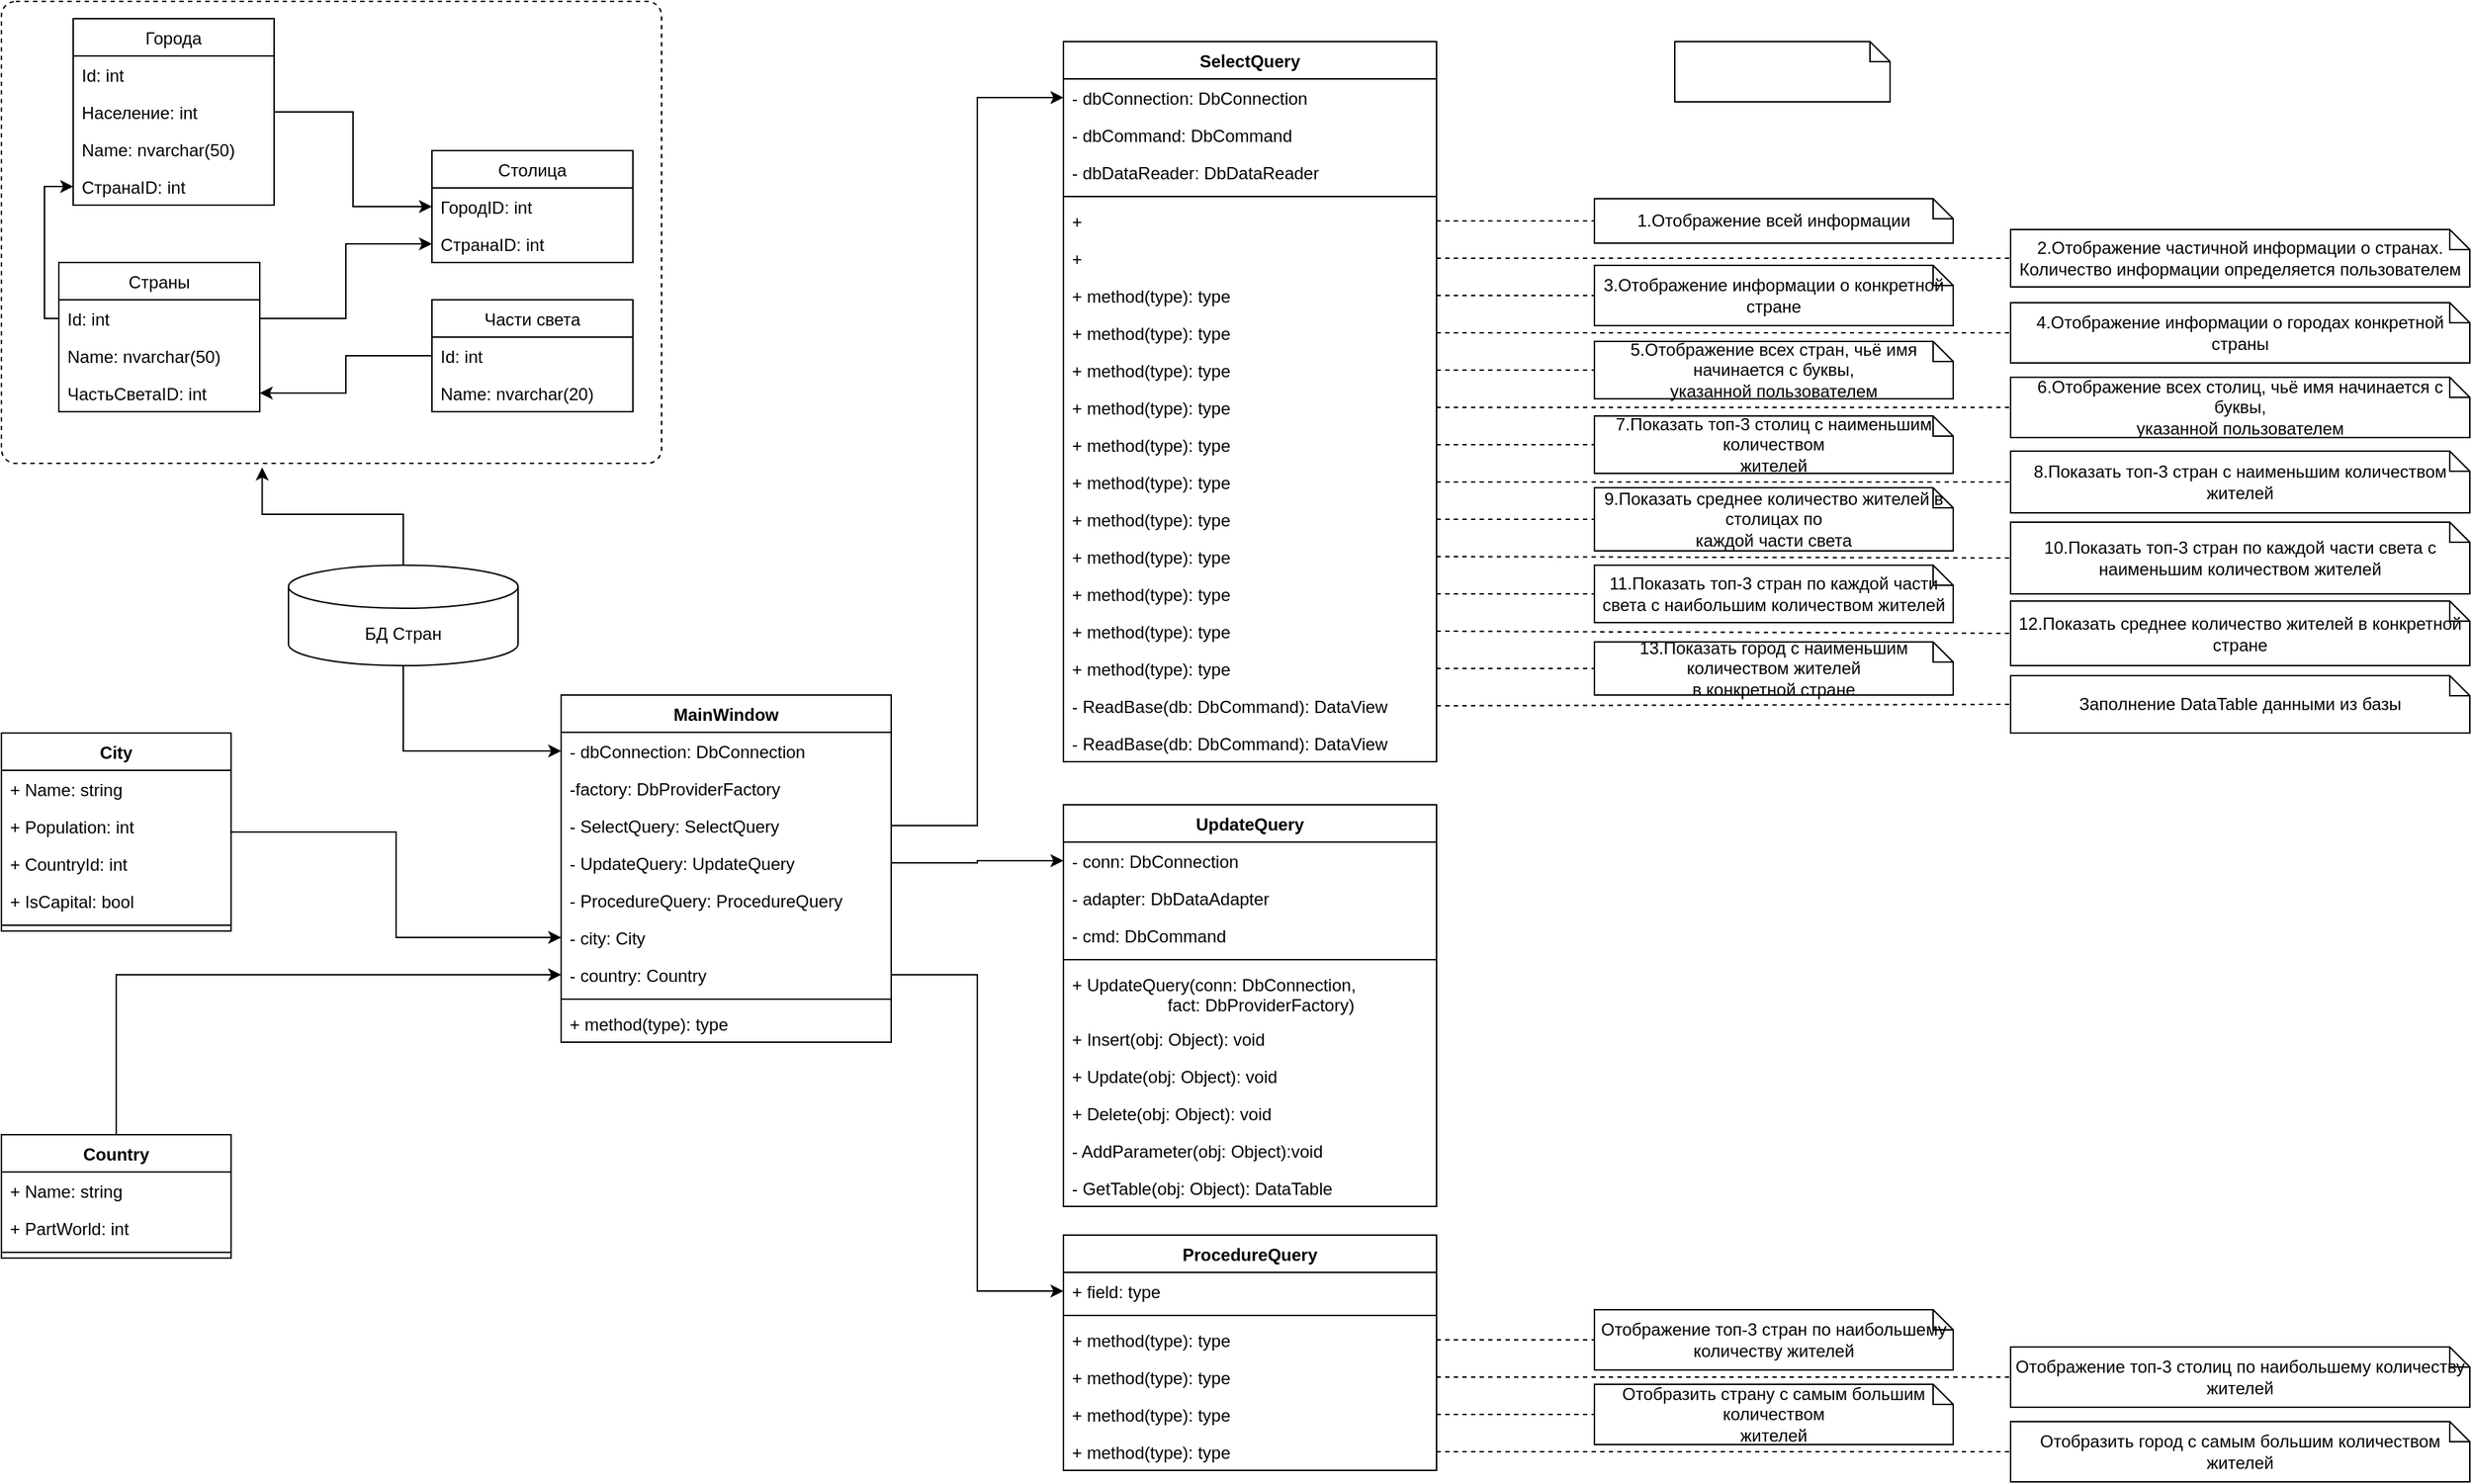 <mxfile version="20.7.4" type="device"><diagram id="NioCCdTqSuk1wATY7bQd" name="Страница 1"><mxGraphModel dx="1750" dy="1048" grid="1" gridSize="10" guides="1" tooltips="1" connect="1" arrows="1" fold="1" page="1" pageScale="1" pageWidth="827" pageHeight="1169" math="0" shadow="0"><root><mxCell id="0"/><mxCell id="1" parent="0"/><mxCell id="wqDIBYHLV2M-UjEpcfxy-30" value="" style="html=1;align=center;verticalAlign=top;rounded=1;absoluteArcSize=1;arcSize=20;dashed=1;" parent="1" vertex="1"><mxGeometry width="460" height="322" as="geometry"/></mxCell><mxCell id="wqDIBYHLV2M-UjEpcfxy-1" value="Страны" style="swimlane;fontStyle=0;childLayout=stackLayout;horizontal=1;startSize=26;fillColor=none;horizontalStack=0;resizeParent=1;resizeParentMax=0;resizeLast=0;collapsible=1;marginBottom=0;" parent="1" vertex="1"><mxGeometry x="40" y="182" width="140" height="104" as="geometry"/></mxCell><mxCell id="wqDIBYHLV2M-UjEpcfxy-2" value="Id: int" style="text;strokeColor=none;fillColor=none;align=left;verticalAlign=top;spacingLeft=4;spacingRight=4;overflow=hidden;rotatable=0;points=[[0,0.5],[1,0.5]];portConstraint=eastwest;" parent="wqDIBYHLV2M-UjEpcfxy-1" vertex="1"><mxGeometry y="26" width="140" height="26" as="geometry"/></mxCell><mxCell id="wqDIBYHLV2M-UjEpcfxy-25" value="Name: nvarchar(50)" style="text;strokeColor=none;fillColor=none;align=left;verticalAlign=top;spacingLeft=4;spacingRight=4;overflow=hidden;rotatable=0;points=[[0,0.5],[1,0.5]];portConstraint=eastwest;" parent="wqDIBYHLV2M-UjEpcfxy-1" vertex="1"><mxGeometry y="52" width="140" height="26" as="geometry"/></mxCell><mxCell id="wqDIBYHLV2M-UjEpcfxy-3" value="ЧастьСветаID: int" style="text;strokeColor=none;fillColor=none;align=left;verticalAlign=top;spacingLeft=4;spacingRight=4;overflow=hidden;rotatable=0;points=[[0,0.5],[1,0.5]];portConstraint=eastwest;" parent="wqDIBYHLV2M-UjEpcfxy-1" vertex="1"><mxGeometry y="78" width="140" height="26" as="geometry"/></mxCell><mxCell id="wqDIBYHLV2M-UjEpcfxy-31" style="edgeStyle=orthogonalEdgeStyle;rounded=0;orthogonalLoop=1;jettySize=auto;html=1;entryX=0.395;entryY=1.009;entryDx=0;entryDy=0;entryPerimeter=0;" parent="1" source="wqDIBYHLV2M-UjEpcfxy-5" target="wqDIBYHLV2M-UjEpcfxy-30" edge="1"><mxGeometry relative="1" as="geometry"/></mxCell><mxCell id="dxYIBWF9wVavrlAVE9lo-10" style="edgeStyle=orthogonalEdgeStyle;rounded=0;orthogonalLoop=1;jettySize=auto;html=1;entryX=0;entryY=0.5;entryDx=0;entryDy=0;" edge="1" parent="1" source="wqDIBYHLV2M-UjEpcfxy-5" target="dxYIBWF9wVavrlAVE9lo-6"><mxGeometry relative="1" as="geometry"/></mxCell><mxCell id="wqDIBYHLV2M-UjEpcfxy-5" value="БД Стран" style="shape=cylinder3;whiteSpace=wrap;html=1;boundedLbl=1;backgroundOutline=1;size=15;" parent="1" vertex="1"><mxGeometry x="200" y="393" width="160" height="70" as="geometry"/></mxCell><mxCell id="wqDIBYHLV2M-UjEpcfxy-9" value="Города" style="swimlane;fontStyle=0;childLayout=stackLayout;horizontal=1;startSize=26;fillColor=none;horizontalStack=0;resizeParent=1;resizeParentMax=0;resizeLast=0;collapsible=1;marginBottom=0;" parent="1" vertex="1"><mxGeometry x="50" y="12" width="140" height="130" as="geometry"/></mxCell><mxCell id="wqDIBYHLV2M-UjEpcfxy-108" value="Id: int" style="text;strokeColor=none;fillColor=none;align=left;verticalAlign=top;spacingLeft=4;spacingRight=4;overflow=hidden;rotatable=0;points=[[0,0.5],[1,0.5]];portConstraint=eastwest;" parent="wqDIBYHLV2M-UjEpcfxy-9" vertex="1"><mxGeometry y="26" width="140" height="26" as="geometry"/></mxCell><mxCell id="wqDIBYHLV2M-UjEpcfxy-10" value="Население: int" style="text;strokeColor=none;fillColor=none;align=left;verticalAlign=top;spacingLeft=4;spacingRight=4;overflow=hidden;rotatable=0;points=[[0,0.5],[1,0.5]];portConstraint=eastwest;" parent="wqDIBYHLV2M-UjEpcfxy-9" vertex="1"><mxGeometry y="52" width="140" height="26" as="geometry"/></mxCell><mxCell id="wqDIBYHLV2M-UjEpcfxy-11" value="Name: nvarchar(50)" style="text;strokeColor=none;fillColor=none;align=left;verticalAlign=top;spacingLeft=4;spacingRight=4;overflow=hidden;rotatable=0;points=[[0,0.5],[1,0.5]];portConstraint=eastwest;" parent="wqDIBYHLV2M-UjEpcfxy-9" vertex="1"><mxGeometry y="78" width="140" height="26" as="geometry"/></mxCell><mxCell id="wqDIBYHLV2M-UjEpcfxy-23" value="СтранаID: int" style="text;strokeColor=none;fillColor=none;align=left;verticalAlign=top;spacingLeft=4;spacingRight=4;overflow=hidden;rotatable=0;points=[[0,0.5],[1,0.5]];portConstraint=eastwest;" parent="wqDIBYHLV2M-UjEpcfxy-9" vertex="1"><mxGeometry y="104" width="140" height="26" as="geometry"/></mxCell><mxCell id="wqDIBYHLV2M-UjEpcfxy-13" value="Части света" style="swimlane;fontStyle=0;childLayout=stackLayout;horizontal=1;startSize=26;fillColor=none;horizontalStack=0;resizeParent=1;resizeParentMax=0;resizeLast=0;collapsible=1;marginBottom=0;" parent="1" vertex="1"><mxGeometry x="300" y="208" width="140" height="78" as="geometry"/></mxCell><mxCell id="wqDIBYHLV2M-UjEpcfxy-14" value="Id: int" style="text;strokeColor=none;fillColor=none;align=left;verticalAlign=top;spacingLeft=4;spacingRight=4;overflow=hidden;rotatable=0;points=[[0,0.5],[1,0.5]];portConstraint=eastwest;" parent="wqDIBYHLV2M-UjEpcfxy-13" vertex="1"><mxGeometry y="26" width="140" height="26" as="geometry"/></mxCell><mxCell id="wqDIBYHLV2M-UjEpcfxy-15" value="Name: nvarchar(20)" style="text;strokeColor=none;fillColor=none;align=left;verticalAlign=top;spacingLeft=4;spacingRight=4;overflow=hidden;rotatable=0;points=[[0,0.5],[1,0.5]];portConstraint=eastwest;" parent="wqDIBYHLV2M-UjEpcfxy-13" vertex="1"><mxGeometry y="52" width="140" height="26" as="geometry"/></mxCell><mxCell id="wqDIBYHLV2M-UjEpcfxy-17" value="Столица" style="swimlane;fontStyle=0;childLayout=stackLayout;horizontal=1;startSize=26;fillColor=none;horizontalStack=0;resizeParent=1;resizeParentMax=0;resizeLast=0;collapsible=1;marginBottom=0;" parent="1" vertex="1"><mxGeometry x="300" y="104" width="140" height="78" as="geometry"/></mxCell><mxCell id="wqDIBYHLV2M-UjEpcfxy-18" value="ГородID: int" style="text;strokeColor=none;fillColor=none;align=left;verticalAlign=top;spacingLeft=4;spacingRight=4;overflow=hidden;rotatable=0;points=[[0,0.5],[1,0.5]];portConstraint=eastwest;" parent="wqDIBYHLV2M-UjEpcfxy-17" vertex="1"><mxGeometry y="26" width="140" height="26" as="geometry"/></mxCell><mxCell id="wqDIBYHLV2M-UjEpcfxy-19" value="СтранаID: int" style="text;strokeColor=none;fillColor=none;align=left;verticalAlign=top;spacingLeft=4;spacingRight=4;overflow=hidden;rotatable=0;points=[[0,0.5],[1,0.5]];portConstraint=eastwest;" parent="wqDIBYHLV2M-UjEpcfxy-17" vertex="1"><mxGeometry y="52" width="140" height="26" as="geometry"/></mxCell><mxCell id="wqDIBYHLV2M-UjEpcfxy-24" style="edgeStyle=orthogonalEdgeStyle;rounded=0;orthogonalLoop=1;jettySize=auto;html=1;entryX=0;entryY=0.5;entryDx=0;entryDy=0;" parent="1" source="wqDIBYHLV2M-UjEpcfxy-2" target="wqDIBYHLV2M-UjEpcfxy-23" edge="1"><mxGeometry relative="1" as="geometry"><Array as="points"><mxPoint x="30" y="221"/><mxPoint x="30" y="129"/></Array></mxGeometry></mxCell><mxCell id="wqDIBYHLV2M-UjEpcfxy-27" style="edgeStyle=orthogonalEdgeStyle;rounded=0;orthogonalLoop=1;jettySize=auto;html=1;entryX=1;entryY=0.5;entryDx=0;entryDy=0;" parent="1" source="wqDIBYHLV2M-UjEpcfxy-14" target="wqDIBYHLV2M-UjEpcfxy-3" edge="1"><mxGeometry relative="1" as="geometry"/></mxCell><mxCell id="wqDIBYHLV2M-UjEpcfxy-28" style="edgeStyle=orthogonalEdgeStyle;rounded=0;orthogonalLoop=1;jettySize=auto;html=1;entryX=0;entryY=0.5;entryDx=0;entryDy=0;" parent="1" source="wqDIBYHLV2M-UjEpcfxy-10" target="wqDIBYHLV2M-UjEpcfxy-18" edge="1"><mxGeometry relative="1" as="geometry"/></mxCell><mxCell id="wqDIBYHLV2M-UjEpcfxy-29" style="edgeStyle=orthogonalEdgeStyle;rounded=0;orthogonalLoop=1;jettySize=auto;html=1;entryX=0;entryY=0.5;entryDx=0;entryDy=0;" parent="1" source="wqDIBYHLV2M-UjEpcfxy-2" target="wqDIBYHLV2M-UjEpcfxy-19" edge="1"><mxGeometry relative="1" as="geometry"/></mxCell><mxCell id="wqDIBYHLV2M-UjEpcfxy-32" value="SelectQuery" style="swimlane;fontStyle=1;align=center;verticalAlign=top;childLayout=stackLayout;horizontal=1;startSize=26;horizontalStack=0;resizeParent=1;resizeParentMax=0;resizeLast=0;collapsible=1;marginBottom=0;" parent="1" vertex="1"><mxGeometry x="740" y="28" width="260" height="502" as="geometry"/></mxCell><mxCell id="wqDIBYHLV2M-UjEpcfxy-103" value="- dbConnection: DbConnection" style="text;strokeColor=none;fillColor=none;align=left;verticalAlign=top;spacingLeft=4;spacingRight=4;overflow=hidden;rotatable=0;points=[[0,0.5],[1,0.5]];portConstraint=eastwest;" parent="wqDIBYHLV2M-UjEpcfxy-32" vertex="1"><mxGeometry y="26" width="260" height="26" as="geometry"/></mxCell><mxCell id="wqDIBYHLV2M-UjEpcfxy-104" value="- dbCommand: DbCommand" style="text;strokeColor=none;fillColor=none;align=left;verticalAlign=top;spacingLeft=4;spacingRight=4;overflow=hidden;rotatable=0;points=[[0,0.5],[1,0.5]];portConstraint=eastwest;" parent="wqDIBYHLV2M-UjEpcfxy-32" vertex="1"><mxGeometry y="52" width="260" height="26" as="geometry"/></mxCell><mxCell id="wqDIBYHLV2M-UjEpcfxy-105" value="- dbDataReader: DbDataReader" style="text;strokeColor=none;fillColor=none;align=left;verticalAlign=top;spacingLeft=4;spacingRight=4;overflow=hidden;rotatable=0;points=[[0,0.5],[1,0.5]];portConstraint=eastwest;" parent="wqDIBYHLV2M-UjEpcfxy-32" vertex="1"><mxGeometry y="78" width="260" height="26" as="geometry"/></mxCell><mxCell id="wqDIBYHLV2M-UjEpcfxy-34" value="" style="line;strokeWidth=1;fillColor=none;align=left;verticalAlign=middle;spacingTop=-1;spacingLeft=3;spacingRight=3;rotatable=0;labelPosition=right;points=[];portConstraint=eastwest;strokeColor=inherit;" parent="wqDIBYHLV2M-UjEpcfxy-32" vertex="1"><mxGeometry y="104" width="260" height="8" as="geometry"/></mxCell><mxCell id="wqDIBYHLV2M-UjEpcfxy-35" value="+" style="text;strokeColor=none;fillColor=none;align=left;verticalAlign=top;spacingLeft=4;spacingRight=4;overflow=hidden;rotatable=0;points=[[0,0.5],[1,0.5]];portConstraint=eastwest;" parent="wqDIBYHLV2M-UjEpcfxy-32" vertex="1"><mxGeometry y="112" width="260" height="26" as="geometry"/></mxCell><mxCell id="wqDIBYHLV2M-UjEpcfxy-44" value="+" style="text;strokeColor=none;fillColor=none;align=left;verticalAlign=top;spacingLeft=4;spacingRight=4;overflow=hidden;rotatable=0;points=[[0,0.5],[1,0.5]];portConstraint=eastwest;" parent="wqDIBYHLV2M-UjEpcfxy-32" vertex="1"><mxGeometry y="138" width="260" height="26" as="geometry"/></mxCell><mxCell id="wqDIBYHLV2M-UjEpcfxy-45" value="+ method(type): type" style="text;strokeColor=none;fillColor=none;align=left;verticalAlign=top;spacingLeft=4;spacingRight=4;overflow=hidden;rotatable=0;points=[[0,0.5],[1,0.5]];portConstraint=eastwest;" parent="wqDIBYHLV2M-UjEpcfxy-32" vertex="1"><mxGeometry y="164" width="260" height="26" as="geometry"/></mxCell><mxCell id="wqDIBYHLV2M-UjEpcfxy-46" value="+ method(type): type" style="text;strokeColor=none;fillColor=none;align=left;verticalAlign=top;spacingLeft=4;spacingRight=4;overflow=hidden;rotatable=0;points=[[0,0.5],[1,0.5]];portConstraint=eastwest;" parent="wqDIBYHLV2M-UjEpcfxy-32" vertex="1"><mxGeometry y="190" width="260" height="26" as="geometry"/></mxCell><mxCell id="wqDIBYHLV2M-UjEpcfxy-47" value="+ method(type): type" style="text;strokeColor=none;fillColor=none;align=left;verticalAlign=top;spacingLeft=4;spacingRight=4;overflow=hidden;rotatable=0;points=[[0,0.5],[1,0.5]];portConstraint=eastwest;" parent="wqDIBYHLV2M-UjEpcfxy-32" vertex="1"><mxGeometry y="216" width="260" height="26" as="geometry"/></mxCell><mxCell id="wqDIBYHLV2M-UjEpcfxy-65" value="+ method(type): type" style="text;strokeColor=none;fillColor=none;align=left;verticalAlign=top;spacingLeft=4;spacingRight=4;overflow=hidden;rotatable=0;points=[[0,0.5],[1,0.5]];portConstraint=eastwest;" parent="wqDIBYHLV2M-UjEpcfxy-32" vertex="1"><mxGeometry y="242" width="260" height="26" as="geometry"/></mxCell><mxCell id="wqDIBYHLV2M-UjEpcfxy-66" value="+ method(type): type" style="text;strokeColor=none;fillColor=none;align=left;verticalAlign=top;spacingLeft=4;spacingRight=4;overflow=hidden;rotatable=0;points=[[0,0.5],[1,0.5]];portConstraint=eastwest;" parent="wqDIBYHLV2M-UjEpcfxy-32" vertex="1"><mxGeometry y="268" width="260" height="26" as="geometry"/></mxCell><mxCell id="wqDIBYHLV2M-UjEpcfxy-67" value="+ method(type): type" style="text;strokeColor=none;fillColor=none;align=left;verticalAlign=top;spacingLeft=4;spacingRight=4;overflow=hidden;rotatable=0;points=[[0,0.5],[1,0.5]];portConstraint=eastwest;" parent="wqDIBYHLV2M-UjEpcfxy-32" vertex="1"><mxGeometry y="294" width="260" height="26" as="geometry"/></mxCell><mxCell id="wqDIBYHLV2M-UjEpcfxy-68" value="+ method(type): type" style="text;strokeColor=none;fillColor=none;align=left;verticalAlign=top;spacingLeft=4;spacingRight=4;overflow=hidden;rotatable=0;points=[[0,0.5],[1,0.5]];portConstraint=eastwest;" parent="wqDIBYHLV2M-UjEpcfxy-32" vertex="1"><mxGeometry y="320" width="260" height="26" as="geometry"/></mxCell><mxCell id="wqDIBYHLV2M-UjEpcfxy-69" value="+ method(type): type" style="text;strokeColor=none;fillColor=none;align=left;verticalAlign=top;spacingLeft=4;spacingRight=4;overflow=hidden;rotatable=0;points=[[0,0.5],[1,0.5]];portConstraint=eastwest;" parent="wqDIBYHLV2M-UjEpcfxy-32" vertex="1"><mxGeometry y="346" width="260" height="26" as="geometry"/></mxCell><mxCell id="wqDIBYHLV2M-UjEpcfxy-70" value="+ method(type): type" style="text;strokeColor=none;fillColor=none;align=left;verticalAlign=top;spacingLeft=4;spacingRight=4;overflow=hidden;rotatable=0;points=[[0,0.5],[1,0.5]];portConstraint=eastwest;" parent="wqDIBYHLV2M-UjEpcfxy-32" vertex="1"><mxGeometry y="372" width="260" height="26" as="geometry"/></mxCell><mxCell id="wqDIBYHLV2M-UjEpcfxy-71" value="+ method(type): type" style="text;strokeColor=none;fillColor=none;align=left;verticalAlign=top;spacingLeft=4;spacingRight=4;overflow=hidden;rotatable=0;points=[[0,0.5],[1,0.5]];portConstraint=eastwest;" parent="wqDIBYHLV2M-UjEpcfxy-32" vertex="1"><mxGeometry y="398" width="260" height="26" as="geometry"/></mxCell><mxCell id="dxYIBWF9wVavrlAVE9lo-2" value="+ method(type): type" style="text;strokeColor=none;fillColor=none;align=left;verticalAlign=top;spacingLeft=4;spacingRight=4;overflow=hidden;rotatable=0;points=[[0,0.5],[1,0.5]];portConstraint=eastwest;" vertex="1" parent="wqDIBYHLV2M-UjEpcfxy-32"><mxGeometry y="424" width="260" height="26" as="geometry"/></mxCell><mxCell id="dxYIBWF9wVavrlAVE9lo-3" value="- ReadBase(db: DbCommand): DataView" style="text;strokeColor=none;fillColor=none;align=left;verticalAlign=top;spacingLeft=4;spacingRight=4;overflow=hidden;rotatable=0;points=[[0,0.5],[1,0.5]];portConstraint=eastwest;" vertex="1" parent="wqDIBYHLV2M-UjEpcfxy-32"><mxGeometry y="450" width="260" height="26" as="geometry"/></mxCell><mxCell id="wqDIBYHLV2M-UjEpcfxy-72" value="- ReadBase(db: DbCommand): DataView" style="text;strokeColor=none;fillColor=none;align=left;verticalAlign=top;spacingLeft=4;spacingRight=4;overflow=hidden;rotatable=0;points=[[0,0.5],[1,0.5]];portConstraint=eastwest;" parent="wqDIBYHLV2M-UjEpcfxy-32" vertex="1"><mxGeometry y="476" width="260" height="26" as="geometry"/></mxCell><mxCell id="wqDIBYHLV2M-UjEpcfxy-36" value="UpdateQuery" style="swimlane;fontStyle=1;align=center;verticalAlign=top;childLayout=stackLayout;horizontal=1;startSize=26;horizontalStack=0;resizeParent=1;resizeParentMax=0;resizeLast=0;collapsible=1;marginBottom=0;" parent="1" vertex="1"><mxGeometry x="740" y="560" width="260" height="280" as="geometry"/></mxCell><mxCell id="wqDIBYHLV2M-UjEpcfxy-37" value="- conn: DbConnection" style="text;strokeColor=none;fillColor=none;align=left;verticalAlign=top;spacingLeft=4;spacingRight=4;overflow=hidden;rotatable=0;points=[[0,0.5],[1,0.5]];portConstraint=eastwest;" parent="wqDIBYHLV2M-UjEpcfxy-36" vertex="1"><mxGeometry y="26" width="260" height="26" as="geometry"/></mxCell><mxCell id="dxYIBWF9wVavrlAVE9lo-19" value="- adapter: DbDataAdapter" style="text;strokeColor=none;fillColor=none;align=left;verticalAlign=top;spacingLeft=4;spacingRight=4;overflow=hidden;rotatable=0;points=[[0,0.5],[1,0.5]];portConstraint=eastwest;" vertex="1" parent="wqDIBYHLV2M-UjEpcfxy-36"><mxGeometry y="52" width="260" height="26" as="geometry"/></mxCell><mxCell id="dxYIBWF9wVavrlAVE9lo-20" value="- cmd: DbCommand" style="text;strokeColor=none;fillColor=none;align=left;verticalAlign=top;spacingLeft=4;spacingRight=4;overflow=hidden;rotatable=0;points=[[0,0.5],[1,0.5]];portConstraint=eastwest;" vertex="1" parent="wqDIBYHLV2M-UjEpcfxy-36"><mxGeometry y="78" width="260" height="26" as="geometry"/></mxCell><mxCell id="wqDIBYHLV2M-UjEpcfxy-38" value="" style="line;strokeWidth=1;fillColor=none;align=left;verticalAlign=middle;spacingTop=-1;spacingLeft=3;spacingRight=3;rotatable=0;labelPosition=right;points=[];portConstraint=eastwest;strokeColor=inherit;" parent="wqDIBYHLV2M-UjEpcfxy-36" vertex="1"><mxGeometry y="104" width="260" height="8" as="geometry"/></mxCell><mxCell id="wqDIBYHLV2M-UjEpcfxy-39" value="+ UpdateQuery(conn: DbConnection, &#10;                    fact: DbProviderFactory)" style="text;strokeColor=none;fillColor=none;align=left;verticalAlign=top;spacingLeft=4;spacingRight=4;overflow=hidden;rotatable=0;points=[[0,0.5],[1,0.5]];portConstraint=eastwest;" parent="wqDIBYHLV2M-UjEpcfxy-36" vertex="1"><mxGeometry y="112" width="260" height="38" as="geometry"/></mxCell><mxCell id="dxYIBWF9wVavrlAVE9lo-14" value="+ Insert(obj: Object): void" style="text;strokeColor=none;fillColor=none;align=left;verticalAlign=top;spacingLeft=4;spacingRight=4;overflow=hidden;rotatable=0;points=[[0,0.5],[1,0.5]];portConstraint=eastwest;" vertex="1" parent="wqDIBYHLV2M-UjEpcfxy-36"><mxGeometry y="150" width="260" height="26" as="geometry"/></mxCell><mxCell id="dxYIBWF9wVavrlAVE9lo-15" value="+ Update(obj: Object): void" style="text;strokeColor=none;fillColor=none;align=left;verticalAlign=top;spacingLeft=4;spacingRight=4;overflow=hidden;rotatable=0;points=[[0,0.5],[1,0.5]];portConstraint=eastwest;" vertex="1" parent="wqDIBYHLV2M-UjEpcfxy-36"><mxGeometry y="176" width="260" height="26" as="geometry"/></mxCell><mxCell id="dxYIBWF9wVavrlAVE9lo-16" value="+ Delete(obj: Object): void" style="text;strokeColor=none;fillColor=none;align=left;verticalAlign=top;spacingLeft=4;spacingRight=4;overflow=hidden;rotatable=0;points=[[0,0.5],[1,0.5]];portConstraint=eastwest;" vertex="1" parent="wqDIBYHLV2M-UjEpcfxy-36"><mxGeometry y="202" width="260" height="26" as="geometry"/></mxCell><mxCell id="dxYIBWF9wVavrlAVE9lo-17" value="- AddParameter(obj: Object):void" style="text;strokeColor=none;fillColor=none;align=left;verticalAlign=top;spacingLeft=4;spacingRight=4;overflow=hidden;rotatable=0;points=[[0,0.5],[1,0.5]];portConstraint=eastwest;" vertex="1" parent="wqDIBYHLV2M-UjEpcfxy-36"><mxGeometry y="228" width="260" height="26" as="geometry"/></mxCell><mxCell id="dxYIBWF9wVavrlAVE9lo-18" value="- GetTable(obj: Object): DataTable" style="text;strokeColor=none;fillColor=none;align=left;verticalAlign=top;spacingLeft=4;spacingRight=4;overflow=hidden;rotatable=0;points=[[0,0.5],[1,0.5]];portConstraint=eastwest;" vertex="1" parent="wqDIBYHLV2M-UjEpcfxy-36"><mxGeometry y="254" width="260" height="26" as="geometry"/></mxCell><mxCell id="wqDIBYHLV2M-UjEpcfxy-40" value="MainWindow" style="swimlane;fontStyle=1;align=center;verticalAlign=top;childLayout=stackLayout;horizontal=1;startSize=26;horizontalStack=0;resizeParent=1;resizeParentMax=0;resizeLast=0;collapsible=1;marginBottom=0;" parent="1" vertex="1"><mxGeometry x="390" y="483.5" width="230" height="242" as="geometry"/></mxCell><mxCell id="dxYIBWF9wVavrlAVE9lo-6" value="- dbConnection: DbConnection" style="text;strokeColor=none;fillColor=none;align=left;verticalAlign=top;spacingLeft=4;spacingRight=4;overflow=hidden;rotatable=0;points=[[0,0.5],[1,0.5]];portConstraint=eastwest;" vertex="1" parent="wqDIBYHLV2M-UjEpcfxy-40"><mxGeometry y="26" width="230" height="26" as="geometry"/></mxCell><mxCell id="dxYIBWF9wVavrlAVE9lo-7" value="-factory: DbProviderFactory" style="text;strokeColor=none;fillColor=none;align=left;verticalAlign=top;spacingLeft=4;spacingRight=4;overflow=hidden;rotatable=0;points=[[0,0.5],[1,0.5]];portConstraint=eastwest;" vertex="1" parent="wqDIBYHLV2M-UjEpcfxy-40"><mxGeometry y="52" width="230" height="26" as="geometry"/></mxCell><mxCell id="dxYIBWF9wVavrlAVE9lo-8" value="- SelectQuery: SelectQuery" style="text;strokeColor=none;fillColor=none;align=left;verticalAlign=top;spacingLeft=4;spacingRight=4;overflow=hidden;rotatable=0;points=[[0,0.5],[1,0.5]];portConstraint=eastwest;" vertex="1" parent="wqDIBYHLV2M-UjEpcfxy-40"><mxGeometry y="78" width="230" height="26" as="geometry"/></mxCell><mxCell id="dxYIBWF9wVavrlAVE9lo-9" value="- UpdateQuery: UpdateQuery" style="text;strokeColor=none;fillColor=none;align=left;verticalAlign=top;spacingLeft=4;spacingRight=4;overflow=hidden;rotatable=0;points=[[0,0.5],[1,0.5]];portConstraint=eastwest;" vertex="1" parent="wqDIBYHLV2M-UjEpcfxy-40"><mxGeometry y="104" width="230" height="26" as="geometry"/></mxCell><mxCell id="dxYIBWF9wVavrlAVE9lo-34" value="- ProcedureQuery: ProcedureQuery" style="text;strokeColor=none;fillColor=none;align=left;verticalAlign=top;spacingLeft=4;spacingRight=4;overflow=hidden;rotatable=0;points=[[0,0.5],[1,0.5]];portConstraint=eastwest;" vertex="1" parent="wqDIBYHLV2M-UjEpcfxy-40"><mxGeometry y="130" width="230" height="26" as="geometry"/></mxCell><mxCell id="dxYIBWF9wVavrlAVE9lo-35" value="- city: City" style="text;strokeColor=none;fillColor=none;align=left;verticalAlign=top;spacingLeft=4;spacingRight=4;overflow=hidden;rotatable=0;points=[[0,0.5],[1,0.5]];portConstraint=eastwest;" vertex="1" parent="wqDIBYHLV2M-UjEpcfxy-40"><mxGeometry y="156" width="230" height="26" as="geometry"/></mxCell><mxCell id="wqDIBYHLV2M-UjEpcfxy-41" value="- country: Country" style="text;strokeColor=none;fillColor=none;align=left;verticalAlign=top;spacingLeft=4;spacingRight=4;overflow=hidden;rotatable=0;points=[[0,0.5],[1,0.5]];portConstraint=eastwest;" parent="wqDIBYHLV2M-UjEpcfxy-40" vertex="1"><mxGeometry y="182" width="230" height="26" as="geometry"/></mxCell><mxCell id="wqDIBYHLV2M-UjEpcfxy-42" value="" style="line;strokeWidth=1;fillColor=none;align=left;verticalAlign=middle;spacingTop=-1;spacingLeft=3;spacingRight=3;rotatable=0;labelPosition=right;points=[];portConstraint=eastwest;strokeColor=inherit;" parent="wqDIBYHLV2M-UjEpcfxy-40" vertex="1"><mxGeometry y="208" width="230" height="8" as="geometry"/></mxCell><mxCell id="wqDIBYHLV2M-UjEpcfxy-43" value="+ method(type): type" style="text;strokeColor=none;fillColor=none;align=left;verticalAlign=top;spacingLeft=4;spacingRight=4;overflow=hidden;rotatable=0;points=[[0,0.5],[1,0.5]];portConstraint=eastwest;" parent="wqDIBYHLV2M-UjEpcfxy-40" vertex="1"><mxGeometry y="216" width="230" height="26" as="geometry"/></mxCell><mxCell id="wqDIBYHLV2M-UjEpcfxy-48" value="&lt;span style=&quot;text-align: left;&quot;&gt;1.Отображение всей информации&lt;/span&gt;" style="shape=note2;boundedLbl=1;whiteSpace=wrap;html=1;size=14;verticalAlign=middle;align=center;" parent="1" vertex="1"><mxGeometry x="1110" y="137.5" width="250" height="31" as="geometry"/></mxCell><mxCell id="wqDIBYHLV2M-UjEpcfxy-51" value="" style="shape=note2;boundedLbl=1;whiteSpace=wrap;html=1;size=14;verticalAlign=middle;align=center;" parent="1" vertex="1"><mxGeometry x="1166" y="28" width="150" height="42" as="geometry"/></mxCell><mxCell id="wqDIBYHLV2M-UjEpcfxy-52" value="&lt;span style=&quot;text-align: left;&quot;&gt;2.Отображение частичной информации о странах.&lt;/span&gt;&lt;br style=&quot;border-color: var(--border-color); padding: 0px; margin: 0px; text-align: left;&quot;&gt;&lt;span style=&quot;text-align: left;&quot;&gt;Количество информации определяется пользователем&lt;/span&gt;" style="shape=note2;boundedLbl=1;whiteSpace=wrap;html=1;size=14;verticalAlign=middle;align=center;" parent="1" vertex="1"><mxGeometry x="1400" y="159" width="320" height="40" as="geometry"/></mxCell><mxCell id="wqDIBYHLV2M-UjEpcfxy-53" value="3.Отображение информации о конкретной стране" style="shape=note2;boundedLbl=1;whiteSpace=wrap;html=1;size=14;verticalAlign=middle;align=center;" parent="1" vertex="1"><mxGeometry x="1110" y="184" width="250" height="42" as="geometry"/></mxCell><mxCell id="wqDIBYHLV2M-UjEpcfxy-54" value="4.Отображение информации о городах конкретной&lt;br&gt;страны" style="shape=note2;boundedLbl=1;whiteSpace=wrap;html=1;size=14;verticalAlign=middle;align=center;" parent="1" vertex="1"><mxGeometry x="1400" y="210" width="320" height="42" as="geometry"/></mxCell><mxCell id="wqDIBYHLV2M-UjEpcfxy-55" value="13.Показать город с наименьшим количеством жителей&lt;br&gt;в конкретной стране" style="shape=note2;boundedLbl=1;whiteSpace=wrap;html=1;size=14;verticalAlign=middle;align=center;" parent="1" vertex="1"><mxGeometry x="1110" y="446.5" width="250" height="37" as="geometry"/></mxCell><mxCell id="wqDIBYHLV2M-UjEpcfxy-56" value="12.Показать среднее количество жителей в конкретной&lt;br&gt;стране" style="shape=note2;boundedLbl=1;whiteSpace=wrap;html=1;size=14;verticalAlign=middle;align=center;" parent="1" vertex="1"><mxGeometry x="1400" y="418" width="320" height="45" as="geometry"/></mxCell><mxCell id="wqDIBYHLV2M-UjEpcfxy-57" value="11.Показать топ-3 стран по каждой части света с наибольшим количеством жителей" style="shape=note2;boundedLbl=1;whiteSpace=wrap;html=1;size=14;verticalAlign=middle;align=center;" parent="1" vertex="1"><mxGeometry x="1110" y="393" width="250" height="40" as="geometry"/></mxCell><mxCell id="wqDIBYHLV2M-UjEpcfxy-58" value="10.Показать топ-3 стран по каждой части света с наименьшим количеством жителей" style="shape=note2;boundedLbl=1;whiteSpace=wrap;html=1;size=14;verticalAlign=middle;align=center;" parent="1" vertex="1"><mxGeometry x="1400" y="363" width="320" height="50" as="geometry"/></mxCell><mxCell id="wqDIBYHLV2M-UjEpcfxy-59" value="9.Показать среднее количество жителей в столицах по&lt;br&gt;каждой части света" style="shape=note2;boundedLbl=1;whiteSpace=wrap;html=1;size=14;verticalAlign=middle;align=center;" parent="1" vertex="1"><mxGeometry x="1110" y="339" width="250" height="44" as="geometry"/></mxCell><mxCell id="wqDIBYHLV2M-UjEpcfxy-60" value="8.Показать топ-3 стран с наименьшим количеством&lt;br&gt;жителей" style="shape=note2;boundedLbl=1;whiteSpace=wrap;html=1;size=14;verticalAlign=middle;align=center;" parent="1" vertex="1"><mxGeometry x="1400" y="313.5" width="320" height="43" as="geometry"/></mxCell><mxCell id="wqDIBYHLV2M-UjEpcfxy-61" value="7.Показать топ-3 столиц с наименьшим количеством&lt;br&gt;жителей" style="shape=note2;boundedLbl=1;whiteSpace=wrap;html=1;size=14;verticalAlign=middle;align=center;" parent="1" vertex="1"><mxGeometry x="1110" y="289" width="250" height="40" as="geometry"/></mxCell><mxCell id="wqDIBYHLV2M-UjEpcfxy-62" value="6.Отображение всех столиц, чьё имя начинается с буквы,&lt;br&gt;указанной пользователем" style="shape=note2;boundedLbl=1;whiteSpace=wrap;html=1;size=14;verticalAlign=middle;align=center;" parent="1" vertex="1"><mxGeometry x="1400" y="262" width="320" height="42" as="geometry"/></mxCell><mxCell id="wqDIBYHLV2M-UjEpcfxy-63" value="5.Отображение всех стран, чьё имя начинается с буквы,&lt;br&gt;указанной пользователем" style="shape=note2;boundedLbl=1;whiteSpace=wrap;html=1;size=14;verticalAlign=middle;align=center;" parent="1" vertex="1"><mxGeometry x="1110" y="237" width="250" height="40" as="geometry"/></mxCell><mxCell id="wqDIBYHLV2M-UjEpcfxy-73" value="" style="endArrow=none;dashed=1;html=1;rounded=0;exitX=1;exitY=0.5;exitDx=0;exitDy=0;entryX=0;entryY=0.5;entryDx=0;entryDy=0;entryPerimeter=0;" parent="1" source="wqDIBYHLV2M-UjEpcfxy-35" target="wqDIBYHLV2M-UjEpcfxy-48" edge="1"><mxGeometry width="50" height="50" relative="1" as="geometry"><mxPoint x="1030" y="-187" as="sourcePoint"/><mxPoint x="1080" y="-237" as="targetPoint"/></mxGeometry></mxCell><mxCell id="wqDIBYHLV2M-UjEpcfxy-74" value="" style="endArrow=none;dashed=1;html=1;rounded=0;exitX=1;exitY=0.5;exitDx=0;exitDy=0;entryX=0;entryY=0.5;entryDx=0;entryDy=0;entryPerimeter=0;" parent="1" source="wqDIBYHLV2M-UjEpcfxy-44" target="wqDIBYHLV2M-UjEpcfxy-52" edge="1"><mxGeometry width="50" height="50" relative="1" as="geometry"><mxPoint x="1040" y="-177" as="sourcePoint"/><mxPoint x="1090" y="-227" as="targetPoint"/></mxGeometry></mxCell><mxCell id="wqDIBYHLV2M-UjEpcfxy-75" value="" style="endArrow=none;dashed=1;html=1;rounded=0;exitX=1;exitY=0.5;exitDx=0;exitDy=0;entryX=0;entryY=0.5;entryDx=0;entryDy=0;entryPerimeter=0;" parent="1" source="wqDIBYHLV2M-UjEpcfxy-45" target="wqDIBYHLV2M-UjEpcfxy-53" edge="1"><mxGeometry width="50" height="50" relative="1" as="geometry"><mxPoint x="1050" y="-167" as="sourcePoint"/><mxPoint x="1100" y="-217" as="targetPoint"/></mxGeometry></mxCell><mxCell id="wqDIBYHLV2M-UjEpcfxy-76" value="" style="endArrow=none;dashed=1;html=1;rounded=0;exitX=1;exitY=0.5;exitDx=0;exitDy=0;entryX=0;entryY=0.5;entryDx=0;entryDy=0;entryPerimeter=0;" parent="1" source="wqDIBYHLV2M-UjEpcfxy-46" target="wqDIBYHLV2M-UjEpcfxy-54" edge="1"><mxGeometry width="50" height="50" relative="1" as="geometry"><mxPoint x="870" y="583" as="sourcePoint"/><mxPoint x="920" y="533" as="targetPoint"/></mxGeometry></mxCell><mxCell id="wqDIBYHLV2M-UjEpcfxy-77" value="" style="endArrow=none;dashed=1;html=1;rounded=0;exitX=1;exitY=0.5;exitDx=0;exitDy=0;entryX=0;entryY=0.5;entryDx=0;entryDy=0;entryPerimeter=0;" parent="1" source="wqDIBYHLV2M-UjEpcfxy-47" target="wqDIBYHLV2M-UjEpcfxy-63" edge="1"><mxGeometry width="50" height="50" relative="1" as="geometry"><mxPoint x="880" y="593" as="sourcePoint"/><mxPoint x="930" y="543" as="targetPoint"/></mxGeometry></mxCell><mxCell id="wqDIBYHLV2M-UjEpcfxy-78" value="" style="endArrow=none;dashed=1;html=1;rounded=0;exitX=1;exitY=0.5;exitDx=0;exitDy=0;entryX=0;entryY=0.5;entryDx=0;entryDy=0;entryPerimeter=0;" parent="1" source="wqDIBYHLV2M-UjEpcfxy-65" target="wqDIBYHLV2M-UjEpcfxy-62" edge="1"><mxGeometry width="50" height="50" relative="1" as="geometry"><mxPoint x="890" y="603" as="sourcePoint"/><mxPoint x="940" y="553" as="targetPoint"/></mxGeometry></mxCell><mxCell id="wqDIBYHLV2M-UjEpcfxy-79" value="" style="endArrow=none;dashed=1;html=1;rounded=0;exitX=1;exitY=0.5;exitDx=0;exitDy=0;entryX=0;entryY=0.5;entryDx=0;entryDy=0;entryPerimeter=0;" parent="1" source="wqDIBYHLV2M-UjEpcfxy-66" target="wqDIBYHLV2M-UjEpcfxy-61" edge="1"><mxGeometry width="50" height="50" relative="1" as="geometry"><mxPoint x="900" y="613" as="sourcePoint"/><mxPoint x="950" y="563" as="targetPoint"/></mxGeometry></mxCell><mxCell id="wqDIBYHLV2M-UjEpcfxy-80" value="" style="endArrow=none;dashed=1;html=1;rounded=0;exitX=1;exitY=0.5;exitDx=0;exitDy=0;entryX=0;entryY=0.5;entryDx=0;entryDy=0;entryPerimeter=0;" parent="1" source="wqDIBYHLV2M-UjEpcfxy-67" target="wqDIBYHLV2M-UjEpcfxy-60" edge="1"><mxGeometry width="50" height="50" relative="1" as="geometry"><mxPoint x="910" y="623" as="sourcePoint"/><mxPoint x="960" y="573" as="targetPoint"/></mxGeometry></mxCell><mxCell id="wqDIBYHLV2M-UjEpcfxy-81" value="" style="endArrow=none;dashed=1;html=1;rounded=0;exitX=1;exitY=0.5;exitDx=0;exitDy=0;entryX=0;entryY=0.5;entryDx=0;entryDy=0;entryPerimeter=0;" parent="1" source="wqDIBYHLV2M-UjEpcfxy-68" target="wqDIBYHLV2M-UjEpcfxy-59" edge="1"><mxGeometry width="50" height="50" relative="1" as="geometry"><mxPoint x="920" y="633" as="sourcePoint"/><mxPoint x="970" y="583" as="targetPoint"/></mxGeometry></mxCell><mxCell id="wqDIBYHLV2M-UjEpcfxy-82" value="" style="endArrow=none;dashed=1;html=1;rounded=0;exitX=1;exitY=0.5;exitDx=0;exitDy=0;entryX=0;entryY=0.5;entryDx=0;entryDy=0;entryPerimeter=0;" parent="1" source="wqDIBYHLV2M-UjEpcfxy-69" target="wqDIBYHLV2M-UjEpcfxy-58" edge="1"><mxGeometry width="50" height="50" relative="1" as="geometry"><mxPoint x="930" y="643" as="sourcePoint"/><mxPoint x="980" y="593" as="targetPoint"/></mxGeometry></mxCell><mxCell id="wqDIBYHLV2M-UjEpcfxy-83" value="" style="endArrow=none;dashed=1;html=1;rounded=0;exitX=1;exitY=0.5;exitDx=0;exitDy=0;entryX=0;entryY=0.5;entryDx=0;entryDy=0;entryPerimeter=0;" parent="1" source="wqDIBYHLV2M-UjEpcfxy-70" target="wqDIBYHLV2M-UjEpcfxy-57" edge="1"><mxGeometry width="50" height="50" relative="1" as="geometry"><mxPoint x="940" y="653" as="sourcePoint"/><mxPoint x="990" y="603" as="targetPoint"/></mxGeometry></mxCell><mxCell id="wqDIBYHLV2M-UjEpcfxy-84" value="" style="endArrow=none;dashed=1;html=1;rounded=0;exitX=1;exitY=0.5;exitDx=0;exitDy=0;entryX=0;entryY=0.5;entryDx=0;entryDy=0;entryPerimeter=0;" parent="1" source="wqDIBYHLV2M-UjEpcfxy-71" target="wqDIBYHLV2M-UjEpcfxy-56" edge="1"><mxGeometry width="50" height="50" relative="1" as="geometry"><mxPoint x="950" y="663" as="sourcePoint"/><mxPoint x="1000" y="613" as="targetPoint"/></mxGeometry></mxCell><mxCell id="wqDIBYHLV2M-UjEpcfxy-85" value="" style="endArrow=none;dashed=1;html=1;rounded=0;exitX=1;exitY=0.5;exitDx=0;exitDy=0;entryX=0;entryY=0.5;entryDx=0;entryDy=0;entryPerimeter=0;" parent="1" source="dxYIBWF9wVavrlAVE9lo-2" target="wqDIBYHLV2M-UjEpcfxy-55" edge="1"><mxGeometry width="50" height="50" relative="1" as="geometry"><mxPoint x="960" y="673" as="sourcePoint"/><mxPoint x="1010" y="623" as="targetPoint"/></mxGeometry></mxCell><mxCell id="wqDIBYHLV2M-UjEpcfxy-87" value="ProcedureQuery" style="swimlane;fontStyle=1;align=center;verticalAlign=top;childLayout=stackLayout;horizontal=1;startSize=26;horizontalStack=0;resizeParent=1;resizeParentMax=0;resizeLast=0;collapsible=1;marginBottom=0;" parent="1" vertex="1"><mxGeometry x="740" y="860" width="260" height="164" as="geometry"/></mxCell><mxCell id="wqDIBYHLV2M-UjEpcfxy-88" value="+ field: type" style="text;strokeColor=none;fillColor=none;align=left;verticalAlign=top;spacingLeft=4;spacingRight=4;overflow=hidden;rotatable=0;points=[[0,0.5],[1,0.5]];portConstraint=eastwest;" parent="wqDIBYHLV2M-UjEpcfxy-87" vertex="1"><mxGeometry y="26" width="260" height="26" as="geometry"/></mxCell><mxCell id="wqDIBYHLV2M-UjEpcfxy-89" value="" style="line;strokeWidth=1;fillColor=none;align=left;verticalAlign=middle;spacingTop=-1;spacingLeft=3;spacingRight=3;rotatable=0;labelPosition=right;points=[];portConstraint=eastwest;strokeColor=inherit;" parent="wqDIBYHLV2M-UjEpcfxy-87" vertex="1"><mxGeometry y="52" width="260" height="8" as="geometry"/></mxCell><mxCell id="wqDIBYHLV2M-UjEpcfxy-90" value="+ method(type): type" style="text;strokeColor=none;fillColor=none;align=left;verticalAlign=top;spacingLeft=4;spacingRight=4;overflow=hidden;rotatable=0;points=[[0,0.5],[1,0.5]];portConstraint=eastwest;" parent="wqDIBYHLV2M-UjEpcfxy-87" vertex="1"><mxGeometry y="60" width="260" height="26" as="geometry"/></mxCell><mxCell id="wqDIBYHLV2M-UjEpcfxy-91" value="+ method(type): type" style="text;strokeColor=none;fillColor=none;align=left;verticalAlign=top;spacingLeft=4;spacingRight=4;overflow=hidden;rotatable=0;points=[[0,0.5],[1,0.5]];portConstraint=eastwest;" parent="wqDIBYHLV2M-UjEpcfxy-87" vertex="1"><mxGeometry y="86" width="260" height="26" as="geometry"/></mxCell><mxCell id="wqDIBYHLV2M-UjEpcfxy-92" value="+ method(type): type" style="text;strokeColor=none;fillColor=none;align=left;verticalAlign=top;spacingLeft=4;spacingRight=4;overflow=hidden;rotatable=0;points=[[0,0.5],[1,0.5]];portConstraint=eastwest;" parent="wqDIBYHLV2M-UjEpcfxy-87" vertex="1"><mxGeometry y="112" width="260" height="26" as="geometry"/></mxCell><mxCell id="wqDIBYHLV2M-UjEpcfxy-93" value="+ method(type): type" style="text;strokeColor=none;fillColor=none;align=left;verticalAlign=top;spacingLeft=4;spacingRight=4;overflow=hidden;rotatable=0;points=[[0,0.5],[1,0.5]];portConstraint=eastwest;" parent="wqDIBYHLV2M-UjEpcfxy-87" vertex="1"><mxGeometry y="138" width="260" height="26" as="geometry"/></mxCell><mxCell id="wqDIBYHLV2M-UjEpcfxy-95" value="&lt;span style=&quot;text-align: left;&quot;&gt;Отображение топ-3 стран по наибольшему количеству жителей&lt;/span&gt;" style="shape=note2;boundedLbl=1;whiteSpace=wrap;html=1;size=14;verticalAlign=middle;align=center;" parent="1" vertex="1"><mxGeometry x="1110" y="912" width="250" height="42" as="geometry"/></mxCell><mxCell id="wqDIBYHLV2M-UjEpcfxy-96" value="&lt;span style=&quot;text-align: left;&quot;&gt;Отобразить город с самым большим количеством&lt;/span&gt;&lt;br style=&quot;border-color: var(--border-color); text-align: left;&quot;&gt;&lt;span style=&quot;text-align: left;&quot;&gt;жителей&lt;/span&gt;" style="shape=note2;boundedLbl=1;whiteSpace=wrap;html=1;size=14;verticalAlign=middle;align=center;" parent="1" vertex="1"><mxGeometry x="1400" y="990" width="320" height="42" as="geometry"/></mxCell><mxCell id="wqDIBYHLV2M-UjEpcfxy-97" value="&lt;span style=&quot;text-align: left;&quot;&gt;Отображение топ-3 столиц по наибольшему количеству жителей&lt;/span&gt;" style="shape=note2;boundedLbl=1;whiteSpace=wrap;html=1;size=14;verticalAlign=middle;align=center;" parent="1" vertex="1"><mxGeometry x="1400" y="938" width="320" height="42" as="geometry"/></mxCell><mxCell id="wqDIBYHLV2M-UjEpcfxy-98" value="&lt;span style=&quot;text-align: left;&quot;&gt;Отобразить страну с самым большим количеством&lt;/span&gt;&lt;br style=&quot;border-color: var(--border-color); text-align: left;&quot;&gt;&lt;span style=&quot;text-align: left;&quot;&gt;жителей&lt;/span&gt;" style="shape=note2;boundedLbl=1;whiteSpace=wrap;html=1;size=14;verticalAlign=middle;align=center;" parent="1" vertex="1"><mxGeometry x="1110" y="964" width="250" height="42" as="geometry"/></mxCell><mxCell id="wqDIBYHLV2M-UjEpcfxy-99" value="" style="endArrow=none;dashed=1;html=1;rounded=0;exitX=1;exitY=0.5;exitDx=0;exitDy=0;entryX=0;entryY=0.5;entryDx=0;entryDy=0;entryPerimeter=0;" parent="1" source="wqDIBYHLV2M-UjEpcfxy-90" target="wqDIBYHLV2M-UjEpcfxy-95" edge="1"><mxGeometry width="50" height="50" relative="1" as="geometry"><mxPoint x="1000" y="785" as="sourcePoint"/><mxPoint x="1090" y="785" as="targetPoint"/></mxGeometry></mxCell><mxCell id="wqDIBYHLV2M-UjEpcfxy-100" value="" style="endArrow=none;dashed=1;html=1;rounded=0;exitX=1;exitY=0.5;exitDx=0;exitDy=0;entryX=0;entryY=0.5;entryDx=0;entryDy=0;entryPerimeter=0;" parent="1" source="wqDIBYHLV2M-UjEpcfxy-91" target="wqDIBYHLV2M-UjEpcfxy-97" edge="1"><mxGeometry width="50" height="50" relative="1" as="geometry"><mxPoint x="1010" y="795" as="sourcePoint"/><mxPoint x="1100" y="795" as="targetPoint"/></mxGeometry></mxCell><mxCell id="wqDIBYHLV2M-UjEpcfxy-101" value="" style="endArrow=none;dashed=1;html=1;rounded=0;exitX=1;exitY=0.5;exitDx=0;exitDy=0;entryX=0;entryY=0.5;entryDx=0;entryDy=0;entryPerimeter=0;" parent="1" source="wqDIBYHLV2M-UjEpcfxy-92" target="wqDIBYHLV2M-UjEpcfxy-98" edge="1"><mxGeometry width="50" height="50" relative="1" as="geometry"><mxPoint x="1020" y="805" as="sourcePoint"/><mxPoint x="1110" y="805" as="targetPoint"/></mxGeometry></mxCell><mxCell id="wqDIBYHLV2M-UjEpcfxy-102" value="" style="endArrow=none;dashed=1;html=1;rounded=0;exitX=1;exitY=0.5;exitDx=0;exitDy=0;entryX=0;entryY=0.5;entryDx=0;entryDy=0;entryPerimeter=0;" parent="1" source="wqDIBYHLV2M-UjEpcfxy-93" target="wqDIBYHLV2M-UjEpcfxy-96" edge="1"><mxGeometry width="50" height="50" relative="1" as="geometry"><mxPoint x="1030" y="815" as="sourcePoint"/><mxPoint x="1120" y="815" as="targetPoint"/></mxGeometry></mxCell><mxCell id="dxYIBWF9wVavrlAVE9lo-4" value="Заполнение DataTable данными из базы" style="shape=note2;boundedLbl=1;whiteSpace=wrap;html=1;size=14;verticalAlign=middle;align=center;" vertex="1" parent="1"><mxGeometry x="1400" y="470" width="320" height="40" as="geometry"/></mxCell><mxCell id="dxYIBWF9wVavrlAVE9lo-5" value="" style="endArrow=none;dashed=1;html=1;rounded=0;exitX=1;exitY=0.5;exitDx=0;exitDy=0;entryX=0;entryY=0.5;entryDx=0;entryDy=0;entryPerimeter=0;" edge="1" parent="1" source="dxYIBWF9wVavrlAVE9lo-3" target="dxYIBWF9wVavrlAVE9lo-4"><mxGeometry width="50" height="50" relative="1" as="geometry"><mxPoint x="1240" y="550" as="sourcePoint"/><mxPoint x="1290" y="500" as="targetPoint"/></mxGeometry></mxCell><mxCell id="dxYIBWF9wVavrlAVE9lo-11" style="edgeStyle=orthogonalEdgeStyle;rounded=0;orthogonalLoop=1;jettySize=auto;html=1;entryX=0;entryY=0.5;entryDx=0;entryDy=0;" edge="1" parent="1" source="dxYIBWF9wVavrlAVE9lo-8" target="wqDIBYHLV2M-UjEpcfxy-103"><mxGeometry relative="1" as="geometry"/></mxCell><mxCell id="dxYIBWF9wVavrlAVE9lo-12" style="edgeStyle=orthogonalEdgeStyle;rounded=0;orthogonalLoop=1;jettySize=auto;html=1;entryX=0;entryY=0.5;entryDx=0;entryDy=0;" edge="1" parent="1" source="dxYIBWF9wVavrlAVE9lo-9" target="wqDIBYHLV2M-UjEpcfxy-37"><mxGeometry relative="1" as="geometry"/></mxCell><mxCell id="dxYIBWF9wVavrlAVE9lo-13" style="edgeStyle=orthogonalEdgeStyle;rounded=0;orthogonalLoop=1;jettySize=auto;html=1;entryX=0;entryY=0.5;entryDx=0;entryDy=0;" edge="1" parent="1" source="wqDIBYHLV2M-UjEpcfxy-41" target="wqDIBYHLV2M-UjEpcfxy-88"><mxGeometry relative="1" as="geometry"/></mxCell><mxCell id="dxYIBWF9wVavrlAVE9lo-36" style="edgeStyle=orthogonalEdgeStyle;rounded=0;orthogonalLoop=1;jettySize=auto;html=1;entryX=0;entryY=0.5;entryDx=0;entryDy=0;" edge="1" parent="1" source="dxYIBWF9wVavrlAVE9lo-22" target="dxYIBWF9wVavrlAVE9lo-35"><mxGeometry relative="1" as="geometry"/></mxCell><mxCell id="dxYIBWF9wVavrlAVE9lo-22" value="City" style="swimlane;fontStyle=1;align=center;verticalAlign=top;childLayout=stackLayout;horizontal=1;startSize=26;horizontalStack=0;resizeParent=1;resizeParentMax=0;resizeLast=0;collapsible=1;marginBottom=0;" vertex="1" parent="1"><mxGeometry y="510" width="160" height="138" as="geometry"/></mxCell><mxCell id="dxYIBWF9wVavrlAVE9lo-30" value="+ Name: string" style="text;strokeColor=none;fillColor=none;align=left;verticalAlign=top;spacingLeft=4;spacingRight=4;overflow=hidden;rotatable=0;points=[[0,0.5],[1,0.5]];portConstraint=eastwest;" vertex="1" parent="dxYIBWF9wVavrlAVE9lo-22"><mxGeometry y="26" width="160" height="26" as="geometry"/></mxCell><mxCell id="dxYIBWF9wVavrlAVE9lo-31" value="+ Population: int" style="text;strokeColor=none;fillColor=none;align=left;verticalAlign=top;spacingLeft=4;spacingRight=4;overflow=hidden;rotatable=0;points=[[0,0.5],[1,0.5]];portConstraint=eastwest;" vertex="1" parent="dxYIBWF9wVavrlAVE9lo-22"><mxGeometry y="52" width="160" height="26" as="geometry"/></mxCell><mxCell id="dxYIBWF9wVavrlAVE9lo-33" value="+ CountryId: int" style="text;strokeColor=none;fillColor=none;align=left;verticalAlign=top;spacingLeft=4;spacingRight=4;overflow=hidden;rotatable=0;points=[[0,0.5],[1,0.5]];portConstraint=eastwest;" vertex="1" parent="dxYIBWF9wVavrlAVE9lo-22"><mxGeometry y="78" width="160" height="26" as="geometry"/></mxCell><mxCell id="dxYIBWF9wVavrlAVE9lo-23" value="+ IsCapital: bool" style="text;strokeColor=none;fillColor=none;align=left;verticalAlign=top;spacingLeft=4;spacingRight=4;overflow=hidden;rotatable=0;points=[[0,0.5],[1,0.5]];portConstraint=eastwest;" vertex="1" parent="dxYIBWF9wVavrlAVE9lo-22"><mxGeometry y="104" width="160" height="26" as="geometry"/></mxCell><mxCell id="dxYIBWF9wVavrlAVE9lo-24" value="" style="line;strokeWidth=1;fillColor=none;align=left;verticalAlign=middle;spacingTop=-1;spacingLeft=3;spacingRight=3;rotatable=0;labelPosition=right;points=[];portConstraint=eastwest;strokeColor=inherit;" vertex="1" parent="dxYIBWF9wVavrlAVE9lo-22"><mxGeometry y="130" width="160" height="8" as="geometry"/></mxCell><mxCell id="dxYIBWF9wVavrlAVE9lo-37" style="edgeStyle=orthogonalEdgeStyle;rounded=0;orthogonalLoop=1;jettySize=auto;html=1;entryX=0;entryY=0.5;entryDx=0;entryDy=0;" edge="1" parent="1" source="dxYIBWF9wVavrlAVE9lo-26" target="wqDIBYHLV2M-UjEpcfxy-41"><mxGeometry x="0.004" y="-51" relative="1" as="geometry"><Array as="points"><mxPoint x="80" y="679"/></Array><mxPoint as="offset"/></mxGeometry></mxCell><mxCell id="dxYIBWF9wVavrlAVE9lo-26" value="Country" style="swimlane;fontStyle=1;align=center;verticalAlign=top;childLayout=stackLayout;horizontal=1;startSize=26;horizontalStack=0;resizeParent=1;resizeParentMax=0;resizeLast=0;collapsible=1;marginBottom=0;" vertex="1" parent="1"><mxGeometry y="790" width="160" height="86" as="geometry"/></mxCell><mxCell id="dxYIBWF9wVavrlAVE9lo-27" value="+ Name: string" style="text;strokeColor=none;fillColor=none;align=left;verticalAlign=top;spacingLeft=4;spacingRight=4;overflow=hidden;rotatable=0;points=[[0,0.5],[1,0.5]];portConstraint=eastwest;" vertex="1" parent="dxYIBWF9wVavrlAVE9lo-26"><mxGeometry y="26" width="160" height="26" as="geometry"/></mxCell><mxCell id="dxYIBWF9wVavrlAVE9lo-32" value="+ PartWorld: int" style="text;strokeColor=none;fillColor=none;align=left;verticalAlign=top;spacingLeft=4;spacingRight=4;overflow=hidden;rotatable=0;points=[[0,0.5],[1,0.5]];portConstraint=eastwest;" vertex="1" parent="dxYIBWF9wVavrlAVE9lo-26"><mxGeometry y="52" width="160" height="26" as="geometry"/></mxCell><mxCell id="dxYIBWF9wVavrlAVE9lo-28" value="" style="line;strokeWidth=1;fillColor=none;align=left;verticalAlign=middle;spacingTop=-1;spacingLeft=3;spacingRight=3;rotatable=0;labelPosition=right;points=[];portConstraint=eastwest;strokeColor=inherit;" vertex="1" parent="dxYIBWF9wVavrlAVE9lo-26"><mxGeometry y="78" width="160" height="8" as="geometry"/></mxCell></root></mxGraphModel></diagram></mxfile>